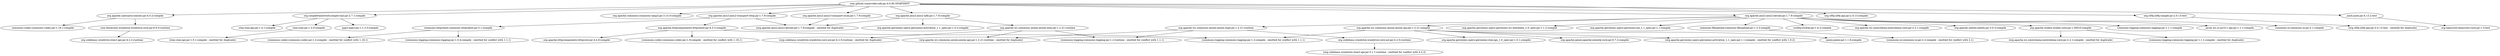 digraph wmixvideo__nfe {
	"com.github.wmixvideo:nfe:jar:4.0.85-SNAPSHOT" -> "org.apache.santuario:xmlsec:jar:4.0.2:compile" ; 
	"com.github.wmixvideo:nfe:jar:4.0.85-SNAPSHOT" -> "org.simpleframework:simple-xml:jar:2.7.1:compile" ; 
	"com.github.wmixvideo:nfe:jar:4.0.85-SNAPSHOT" -> "org.apache.commons:commons-lang3:jar:3.14.0:compile" ; 
	"com.github.wmixvideo:nfe:jar:4.0.85-SNAPSHOT" -> "org.apache.axis2:axis2-kernel:jar:1.7.9:compile" ; 
	"com.github.wmixvideo:nfe:jar:4.0.85-SNAPSHOT" -> "org.apache.axis2:axis2-adb:jar:1.7.9:compile" ; 
	"com.github.wmixvideo:nfe:jar:4.0.85-SNAPSHOT" -> "org.apache.axis2:axis2-transport-local:jar:1.7.9:compile" ; 
	"com.github.wmixvideo:nfe:jar:4.0.85-SNAPSHOT" -> "org.apache.axis2:axis2-transport-http:jar:1.7.9:compile" ; 
	"com.github.wmixvideo:nfe:jar:4.0.85-SNAPSHOT" -> "org.slf4j:slf4j-api:jar:2.0.13:compile" ; 
	"com.github.wmixvideo:nfe:jar:4.0.85-SNAPSHOT" -> "org.slf4j:slf4j-simple:jar:2.0.13:test" ; 
	"com.github.wmixvideo:nfe:jar:4.0.85-SNAPSHOT" -> "junit:junit:jar:4.13.2:test" ; 
	"org.apache.santuario:xmlsec:jar:4.0.2:compile" -> "commons-codec:commons-codec:jar:1.16.1:compile" ; 
	"org.apache.santuario:xmlsec:jar:4.0.2:compile" -> "com.fasterxml.woodstox:woodstox-core:jar:6.6.0:runtime" ; 
	"com.fasterxml.woodstox:woodstox-core:jar:6.6.0:runtime" -> "org.codehaus.woodstox:stax2-api:jar:4.2.2:runtime" ; 
	"org.simpleframework:simple-xml:jar:2.7.1:compile" -> "stax:stax-api:jar:1.0.1:compile" ; 
	"org.simpleframework:simple-xml:jar:2.7.1:compile" -> "stax:stax:jar:1.2.0:compile" ; 
	"org.simpleframework:simple-xml:jar:2.7.1:compile" -> "xpp3:xpp3:jar:1.1.3.3:compile" ; 
	"stax:stax:jar:1.2.0:compile" -> "(stax:stax-api:jar:1.0.1:compile - omitted for duplicate)" ; 
	"org.apache.axis2:axis2-kernel:jar:1.7.9:compile" -> "org.apache.ws.commons.axiom:axiom-api:jar:1.2.21:compile" ; 
	"org.apache.axis2:axis2-kernel:jar:1.7.9:compile" -> "org.apache.ws.commons.axiom:axiom-impl:jar:1.2.21:runtime" ; 
	"org.apache.axis2:axis2-kernel:jar:1.7.9:compile" -> "org.apache.geronimo.specs:geronimo-ws-metadata_2.0_spec:jar:1.1.2:compile" ; 
	"org.apache.axis2:axis2-kernel:jar:1.7.9:compile" -> "org.apache.geronimo.specs:geronimo-jta_1.1_spec:jar:1.1:compile" ; 
	"org.apache.axis2:axis2-kernel:jar:1.7.9:compile" -> "commons-fileupload:commons-fileupload:jar:1.3.3:compile" ; 
	"org.apache.axis2:axis2-kernel:jar:1.7.9:compile" -> "wsdl4j:wsdl4j:jar:1.6.2:compile" ; 
	"org.apache.axis2:axis2-kernel:jar:1.7.9:compile" -> "org.apache.ws.xmlschema:xmlschema-core:jar:2.2.1:compile" ; 
	"org.apache.axis2:axis2-kernel:jar:1.7.9:compile" -> "org.apache.neethi:neethi:jar:3.0.3:compile" ; 
	"org.apache.axis2:axis2-kernel:jar:1.7.9:compile" -> "org.apache.woden:woden-core:jar:1.0M10:compile" ; 
	"org.apache.axis2:axis2-kernel:jar:1.7.9:compile" -> "commons-logging:commons-logging:jar:1.1.1:compile" ; 
	"org.apache.axis2:axis2-kernel:jar:1.7.9:compile" -> "javax.ws.rs:jsr311-api:jar:1.1.1:compile" ; 
	"org.apache.axis2:axis2-kernel:jar:1.7.9:compile" -> "commons-io:commons-io:jar:2.1:compile" ; 
	"org.apache.ws.commons.axiom:axiom-api:jar:1.2.21:compile" -> "(org.apache.geronimo.specs:geronimo-activation_1.1_spec:jar:1.1:compile - omitted for conflict with 1.0.2)" ; 
	"org.apache.ws.commons.axiom:axiom-api:jar:1.2.21:compile" -> "(commons-logging:commons-logging:jar:1.2:compile - omitted for conflict with 1.1.1)" ; 
	"org.apache.ws.commons.axiom:axiom-api:jar:1.2.21:compile" -> "jaxen:jaxen:jar:1.1.6:compile" ; 
	"org.apache.ws.commons.axiom:axiom-api:jar:1.2.21:compile" -> "org.apache.geronimo.specs:geronimo-stax-api_1.0_spec:jar:1.0.1:compile" ; 
	"org.apache.ws.commons.axiom:axiom-api:jar:1.2.21:compile" -> "org.apache.james:apache-mime4j-core:jar:0.7.2:compile" ; 
	"org.apache.ws.commons.axiom:axiom-impl:jar:1.2.21:runtime" -> "(org.apache.ws.commons.axiom:axiom-api:jar:1.2.21:runtime - omitted for duplicate)" ; 
	"org.apache.ws.commons.axiom:axiom-impl:jar:1.2.21:runtime" -> "org.codehaus.woodstox:woodstox-core-asl:jar:4.2.0:runtime" ; 
	"org.apache.ws.commons.axiom:axiom-impl:jar:1.2.21:runtime" -> "(commons-logging:commons-logging:jar:1.2:runtime - omitted for conflict with 1.1.1)" ; 
	"org.codehaus.woodstox:woodstox-core-asl:jar:4.2.0:runtime" -> "(org.codehaus.woodstox:stax2-api:jar:3.1.1:runtime - omitted for conflict with 4.2.2)" ; 
	"commons-fileupload:commons-fileupload:jar:1.3.3:compile" -> "(commons-io:commons-io:jar:2.2:compile - omitted for conflict with 2.1)" ; 
	"org.apache.woden:woden-core:jar:1.0M10:compile" -> "(org.apache.ws.xmlschema:xmlschema-core:jar:2.2.1:compile - omitted for duplicate)" ; 
	"org.apache.woden:woden-core:jar:1.0M10:compile" -> "(commons-logging:commons-logging:jar:1.1.1:compile - omitted for duplicate)" ; 
	"org.apache.axis2:axis2-adb:jar:1.7.9:compile" -> "(org.apache.axis2:axis2-kernel:jar:1.7.9:compile - omitted for duplicate)" ; 
	"org.apache.axis2:axis2-adb:jar:1.7.9:compile" -> "org.apache.ws.commons.axiom:axiom-dom:jar:1.2.21:runtime" ; 
	"org.apache.axis2:axis2-adb:jar:1.7.9:compile" -> "org.apache.geronimo.specs:geronimo-activation_1.1_spec:jar:1.0.2:compile" ; 
	"org.apache.ws.commons.axiom:axiom-dom:jar:1.2.21:runtime" -> "(org.apache.ws.commons.axiom:axiom-api:jar:1.2.21:runtime - omitted for duplicate)" ; 
	"org.apache.ws.commons.axiom:axiom-dom:jar:1.2.21:runtime" -> "(org.codehaus.woodstox:woodstox-core-asl:jar:4.2.0:runtime - omitted for duplicate)" ; 
	"org.apache.ws.commons.axiom:axiom-dom:jar:1.2.21:runtime" -> "(commons-logging:commons-logging:jar:1.2:runtime - omitted for conflict with 1.1.1)" ; 
	"org.apache.axis2:axis2-transport-local:jar:1.7.9:compile" -> "(org.apache.axis2:axis2-kernel:jar:1.7.9:compile - omitted for duplicate)" ; 
	"org.apache.axis2:axis2-transport-http:jar:1.7.9:compile" -> "(org.apache.axis2:axis2-kernel:jar:1.7.9:compile - omitted for duplicate)" ; 
	"org.apache.axis2:axis2-transport-http:jar:1.7.9:compile" -> "org.apache.httpcomponents:httpclient:jar:4.5.3:compile" ; 
	"org.apache.axis2:axis2-transport-http:jar:1.7.9:compile" -> "commons-httpclient:commons-httpclient:jar:3.1:compile" ; 
	"org.apache.httpcomponents:httpclient:jar:4.5.3:compile" -> "org.apache.httpcomponents:httpcore:jar:4.4.6:compile" ; 
	"org.apache.httpcomponents:httpclient:jar:4.5.3:compile" -> "(commons-logging:commons-logging:jar:1.2:compile - omitted for conflict with 1.1.1)" ; 
	"org.apache.httpcomponents:httpclient:jar:4.5.3:compile" -> "(commons-codec:commons-codec:jar:1.9:compile - omitted for conflict with 1.16.1)" ; 
	"commons-httpclient:commons-httpclient:jar:3.1:compile" -> "(commons-logging:commons-logging:jar:1.0.4:compile - omitted for conflict with 1.1.1)" ; 
	"commons-httpclient:commons-httpclient:jar:3.1:compile" -> "(commons-codec:commons-codec:jar:1.2:compile - omitted for conflict with 1.16.1)" ; 
	"org.slf4j:slf4j-simple:jar:2.0.13:test" -> "(org.slf4j:slf4j-api:jar:2.0.13:test - omitted for duplicate)" ; 
	"junit:junit:jar:4.13.2:test" -> "org.hamcrest:hamcrest-core:jar:1.3:test" ; 
}
